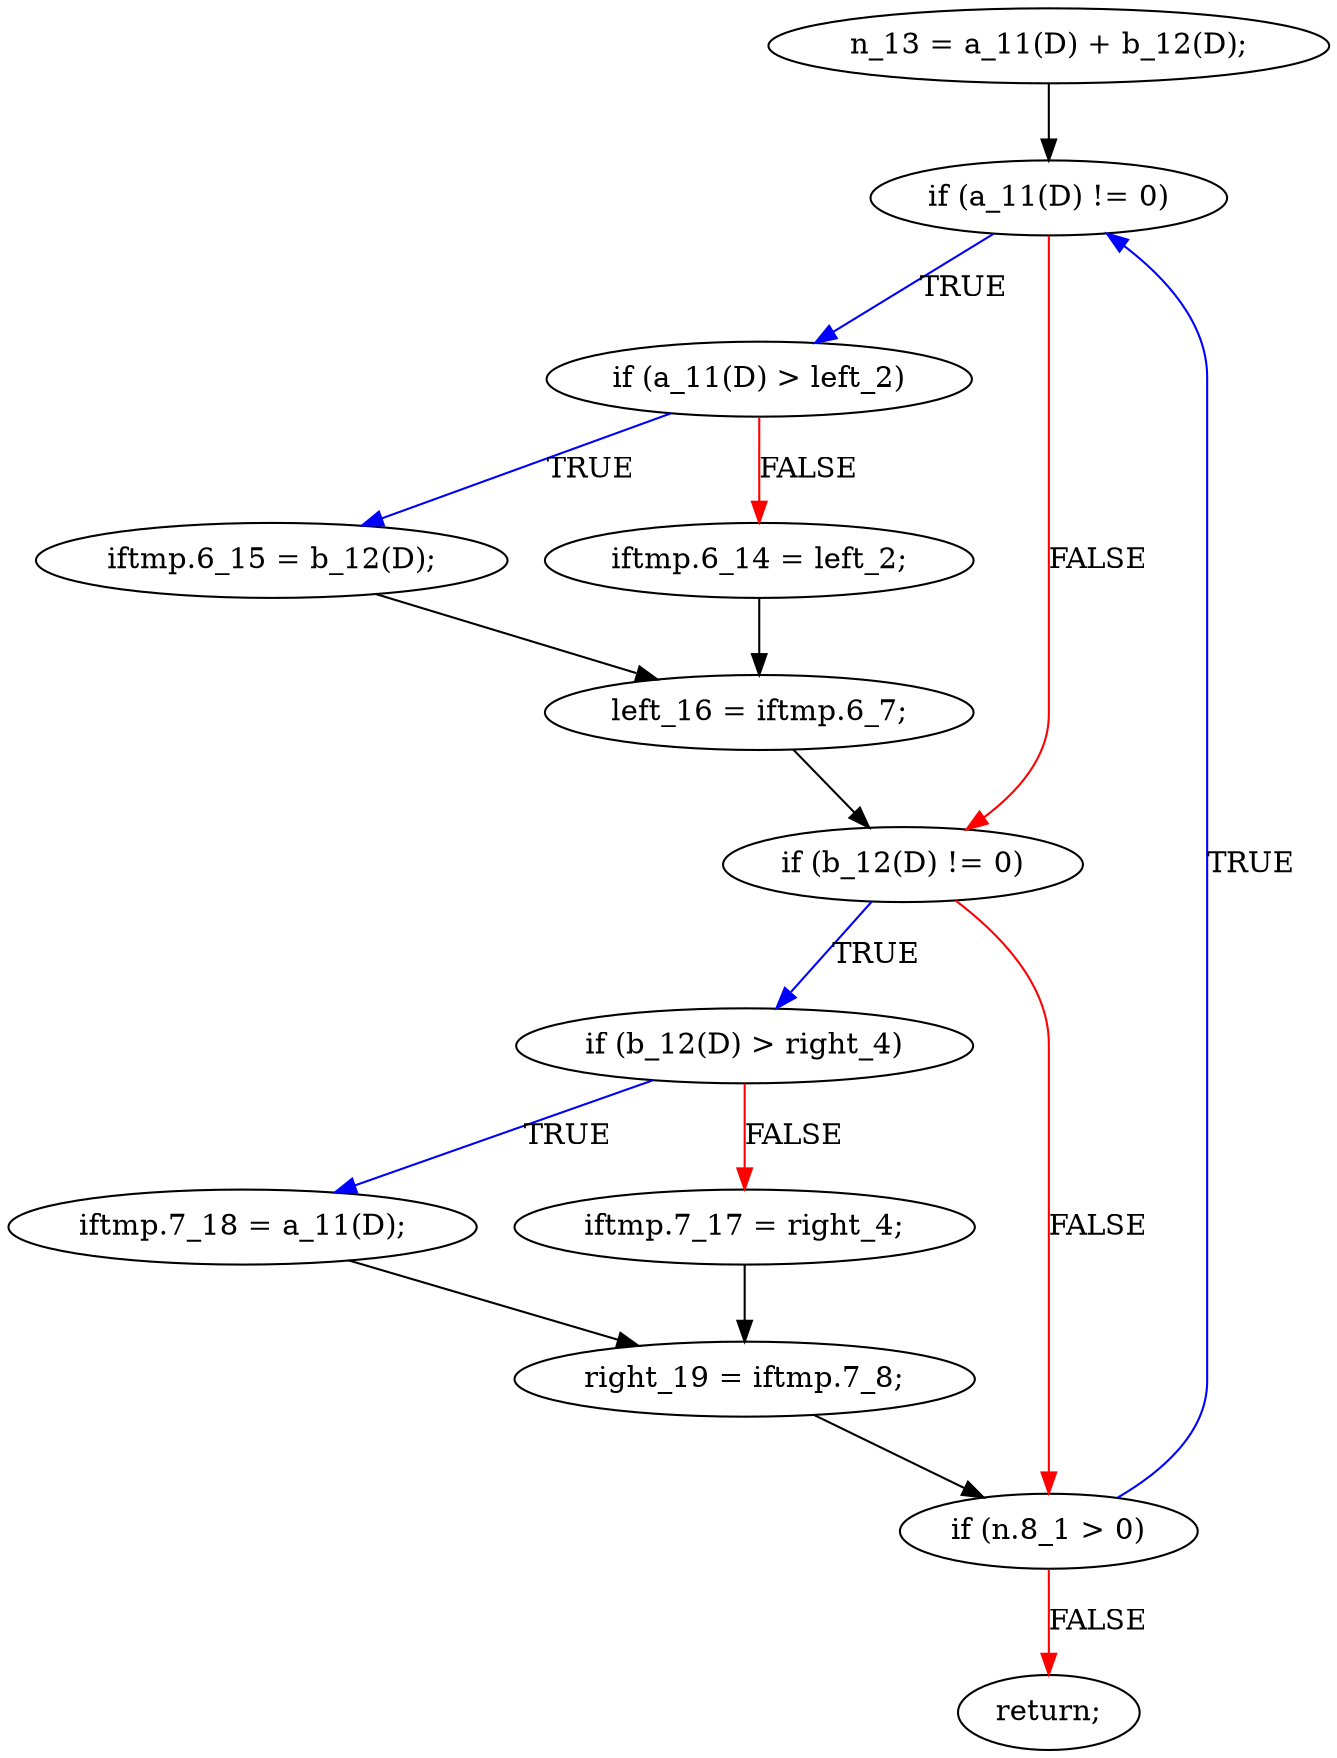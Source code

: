 digraph { // mcdc017c
    A2 [label="n_13 = a_11(D) + b_12(D);"];
    A3 [label="if (a_11(D) != 0)"];
    A4 [label="if (a_11(D) > left_2)"];
    A5 [label="iftmp.6_15 = b_12(D);"];
    A6 [label="iftmp.6_14 = left_2;"];
    A7 [label="left_16 = iftmp.6_7;"];
    A8 [label="if (b_12(D) != 0)"];
    A9 [label="if (b_12(D) > right_4)"];
    A10 [label="iftmp.7_18 = a_11(D);"];
    A11 [label="iftmp.7_17 = right_4;"];
    A12 [label="right_19 = iftmp.7_8;"];
    A13 [label="if (n.8_1 > 0)"];
    A14 [label="return;"];
    A2 -> A3 [label="", color="black"];
    A3 -> A4 [label="TRUE", color="blue"];
    A3 -> A8 [label="FALSE", color="red"];
    A4 -> A5 [label="TRUE", color="blue"];
    A4 -> A6 [label="FALSE", color="red"];
    A5 -> A7 [label="", color="black"];
    A6 -> A7 [label="", color="black"];
    A7 -> A8 [label="", color="black"];
    A8 -> A9 [label="TRUE", color="blue"];
    A8 -> A13 [label="FALSE", color="red"];
    A9 -> A10 [label="TRUE", color="blue"];
    A9 -> A11 [label="FALSE", color="red"];
    A10 -> A12 [label="", color="black"];
    A11 -> A12 [label="", color="black"];
    A12 -> A13 [label="", color="black"];
    A13 -> A3 [label="TRUE", color="blue"];
    A13 -> A14 [label="FALSE", color="red"];
}
